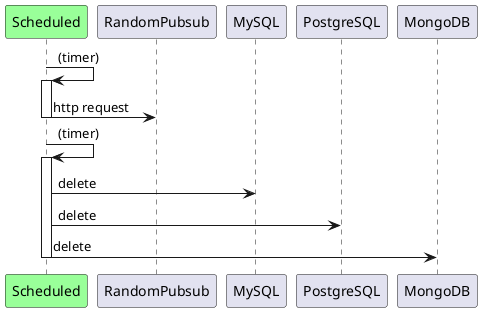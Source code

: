 @startuml scheduled-quarkus
participant Scheduled as Scheduled #99FF99
Scheduled -> Scheduled : (timer)
activate Scheduled
Scheduled -> RandomPubsub: http request
deactivate Scheduled

Scheduled -> Scheduled : (timer)
activate Scheduled
Scheduled -> MySQL: delete
Scheduled -> PostgreSQL: delete
Scheduled -> MongoDB: delete
deactivate Scheduled
@enduml